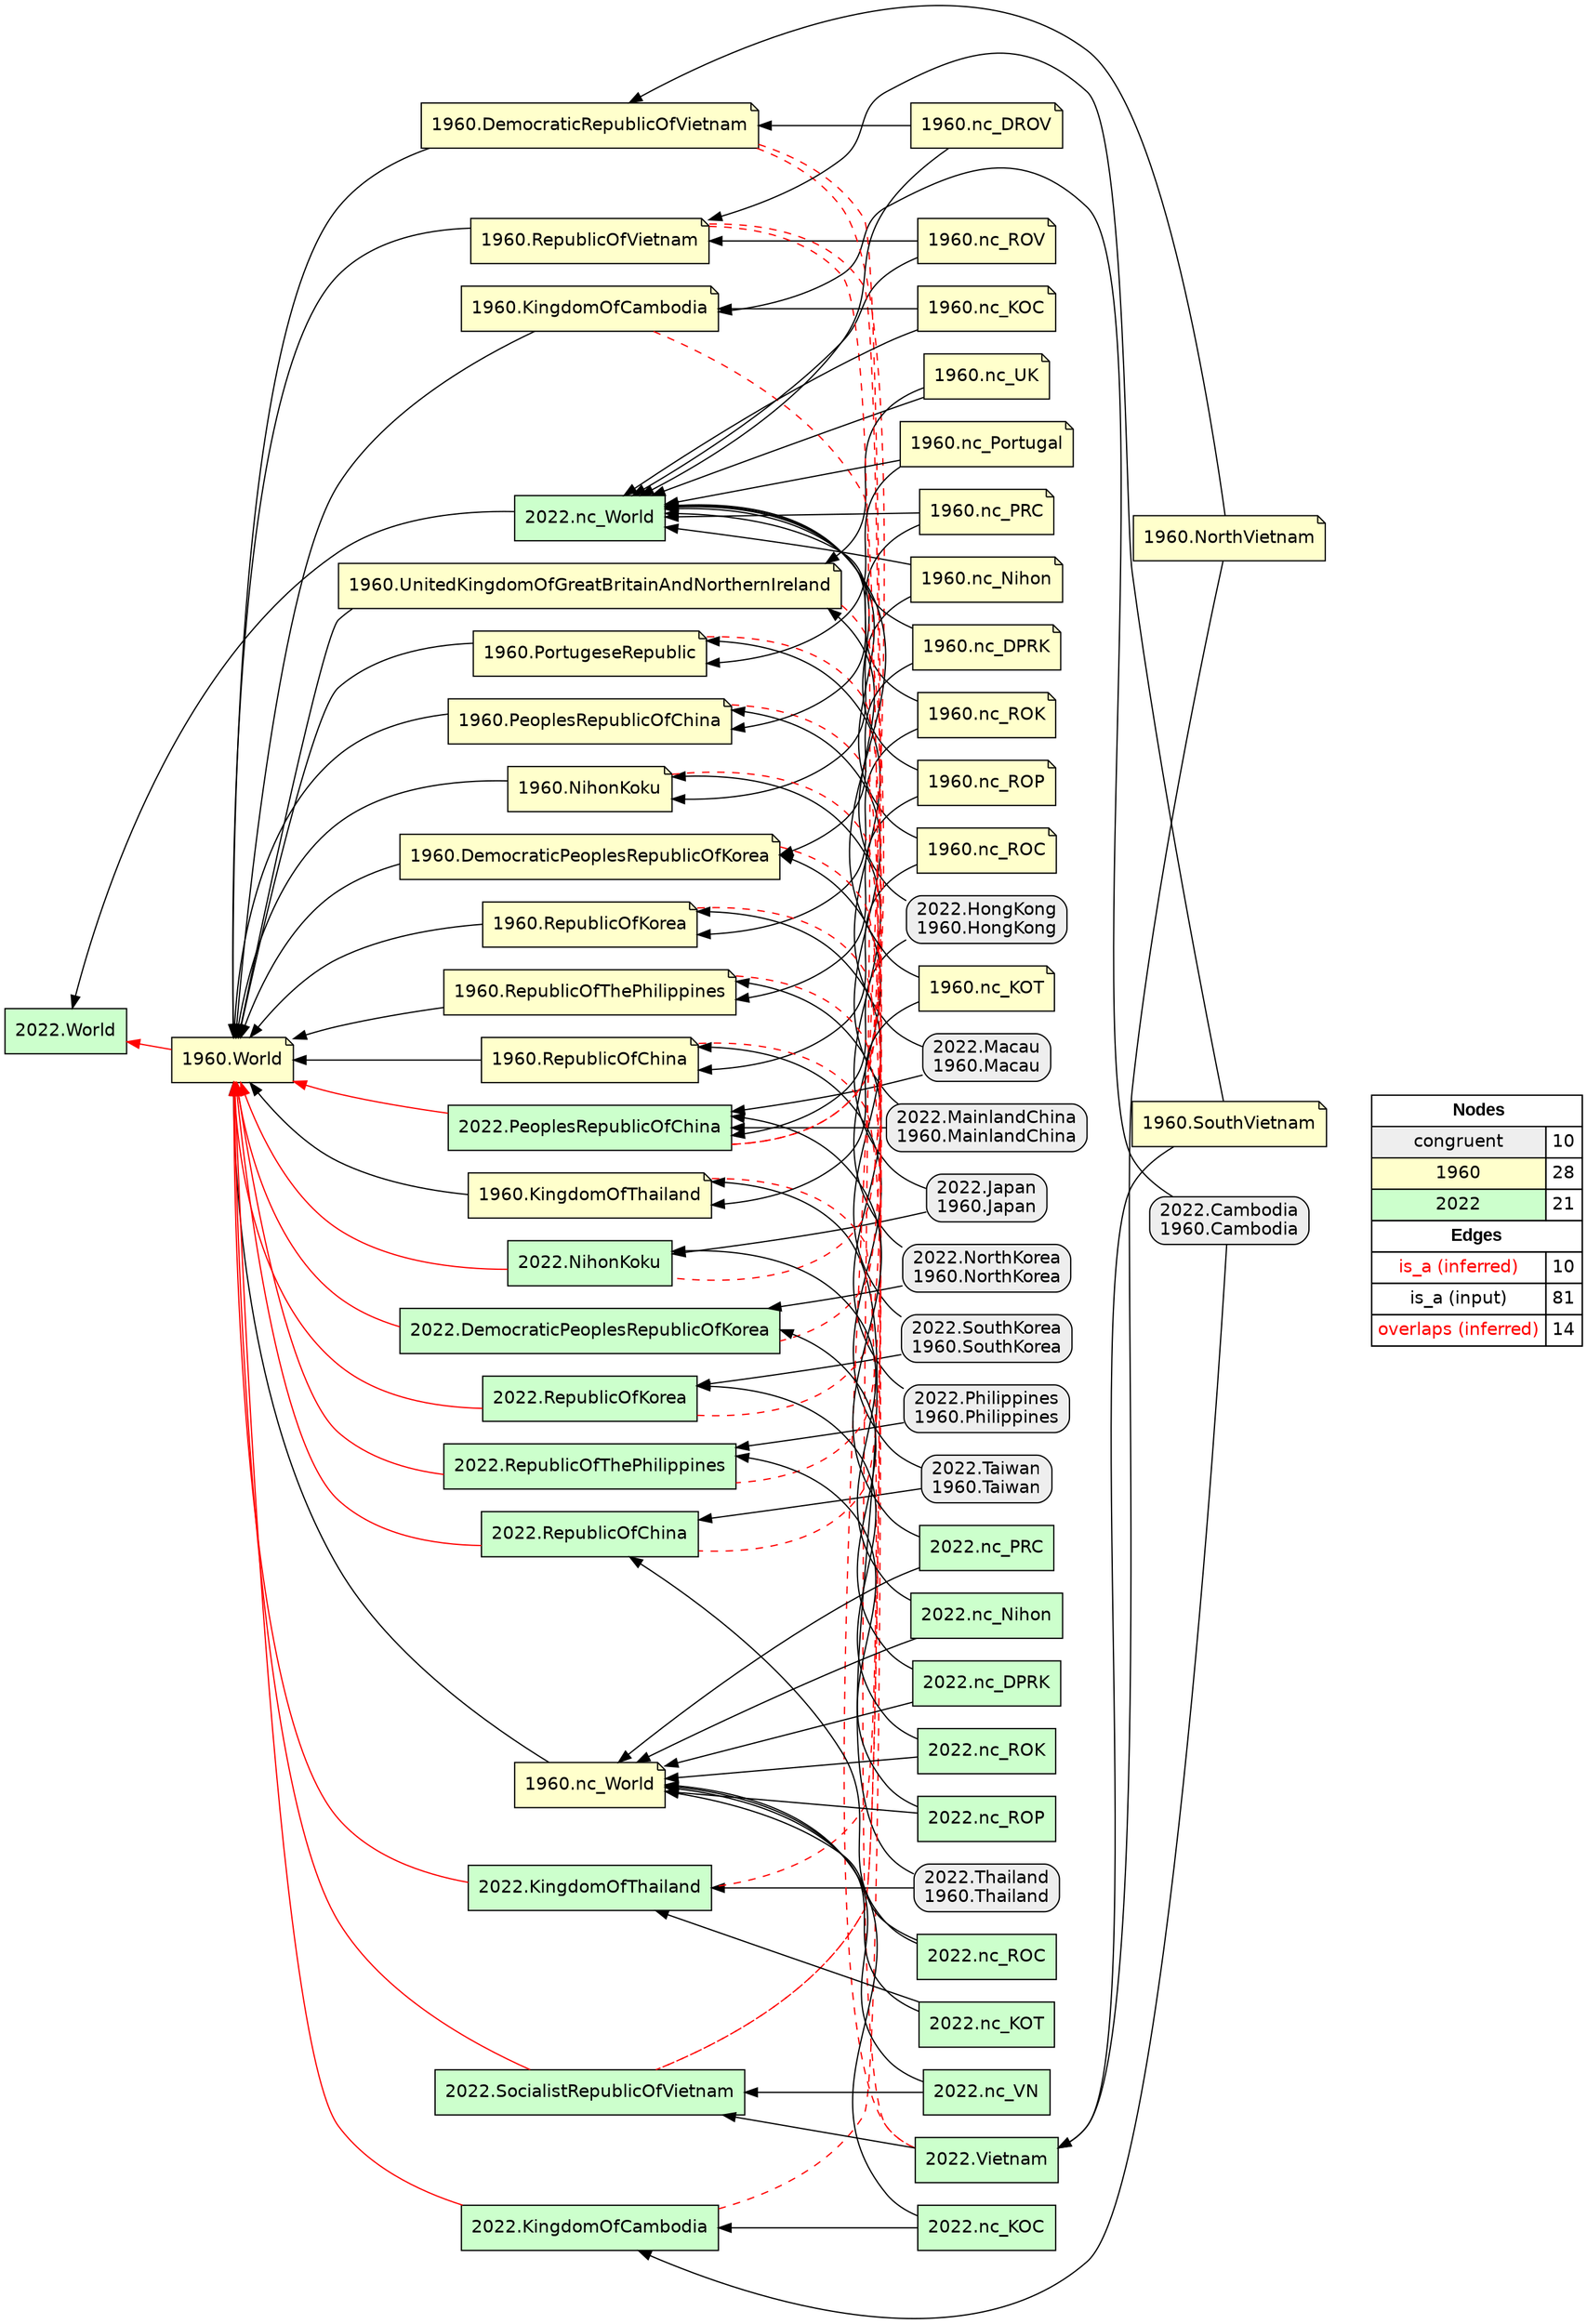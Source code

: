 digraph{
rankdir=RL
node[shape=box style="filled,rounded" fillcolor="#EEEEEE" fontname="helvetica"] 
"2022.Cambodia\n1960.Cambodia"
"2022.Japan\n1960.Japan"
"2022.HongKong\n1960.HongKong"
"2022.NorthKorea\n1960.NorthKorea"
"2022.Thailand\n1960.Thailand"
"2022.Taiwan\n1960.Taiwan"
"2022.SouthKorea\n1960.SouthKorea"
"2022.Philippines\n1960.Philippines"
"2022.Macau\n1960.Macau"
"2022.MainlandChina\n1960.MainlandChina"
node[shape=note style=filled fillcolor="#FFFFCC" fontname="helvetica"] 
"1960.nc_Nihon"
"1960.nc_ROK"
"1960.nc_ROC"
"1960.nc_ROP"
"1960.nc_ROV"
"1960.DemocraticRepublicOfVietnam"
"1960.PortugeseRepublic"
"1960.RepublicOfChina"
"1960.UnitedKingdomOfGreatBritainAndNorthernIreland"
"1960.nc_UK"
"1960.PeoplesRepublicOfChina"
"1960.KingdomOfThailand"
"1960.nc_DROV"
"1960.nc_PRC"
"1960.RepublicOfVietnam"
"1960.NihonKoku"
"1960.KingdomOfCambodia"
"1960.RepublicOfKorea"
"1960.RepublicOfThePhilippines"
"1960.nc_Portugal"
"1960.nc_World"
"1960.nc_DPRK"
"1960.DemocraticPeoplesRepublicOfKorea"
"1960.SouthVietnam"
"1960.nc_KOT"
"1960.nc_KOC"
"1960.World"
"1960.NorthVietnam"
node[shape=box style=filled fillcolor="#CCFFCC" fontname="helvetica"] 
"2022.nc_VN"
"2022.SocialistRepublicOfVietnam"
"2022.RepublicOfKorea"
"2022.DemocraticPeoplesRepublicOfKorea"
"2022.nc_World"
"2022.PeoplesRepublicOfChina"
"2022.RepublicOfChina"
"2022.RepublicOfThePhilippines"
"2022.nc_Nihon"
"2022.Vietnam"
"2022.nc_DPRK"
"2022.NihonKoku"
"2022.World"
"2022.KingdomOfThailand"
"2022.nc_PRC"
"2022.nc_ROK"
"2022.nc_KOC"
"2022.nc_ROC"
"2022.nc_KOT"
"2022.nc_ROP"
"2022.KingdomOfCambodia"
edge[arrowhead=normal style=solid color="#FF0000" constraint=true penwidth=1]
"2022.RepublicOfKorea" -> "1960.World"
"2022.NihonKoku" -> "1960.World"
"2022.RepublicOfChina" -> "1960.World"
"2022.DemocraticPeoplesRepublicOfKorea" -> "1960.World"
"2022.SocialistRepublicOfVietnam" -> "1960.World"
"2022.PeoplesRepublicOfChina" -> "1960.World"
"2022.KingdomOfThailand" -> "1960.World"
"2022.RepublicOfThePhilippines" -> "1960.World"
"1960.World" -> "2022.World"
"2022.KingdomOfCambodia" -> "1960.World"
edge[arrowhead=normal style=solid color="#000000" constraint=true penwidth=1]
"2022.nc_ROC" -> "2022.RepublicOfChina"
"2022.nc_DPRK" -> "2022.DemocraticPeoplesRepublicOfKorea"
"1960.nc_Nihon" -> "2022.nc_World"
"2022.nc_VN" -> "2022.SocialistRepublicOfVietnam"
"1960.nc_World" -> "1960.World"
"2022.Taiwan\n1960.Taiwan" -> "2022.RepublicOfChina"
"1960.nc_Portugal" -> "2022.nc_World"
"1960.PortugeseRepublic" -> "1960.World"
"2022.nc_ROK" -> "2022.RepublicOfKorea"
"2022.nc_KOT" -> "1960.nc_World"
"2022.Taiwan\n1960.Taiwan" -> "1960.RepublicOfChina"
"2022.nc_Nihon" -> "2022.NihonKoku"
"2022.Thailand\n1960.Thailand" -> "2022.KingdomOfThailand"
"1960.RepublicOfKorea" -> "1960.World"
"1960.nc_UK" -> "2022.nc_World"
"1960.UnitedKingdomOfGreatBritainAndNorthernIreland" -> "1960.World"
"1960.nc_ROV" -> "1960.RepublicOfVietnam"
"2022.nc_KOT" -> "2022.KingdomOfThailand"
"1960.nc_DPRK" -> "1960.DemocraticPeoplesRepublicOfKorea"
"2022.Philippines\n1960.Philippines" -> "1960.RepublicOfThePhilippines"
"1960.SouthVietnam" -> "2022.Vietnam"
"1960.DemocraticPeoplesRepublicOfKorea" -> "1960.World"
"1960.SouthVietnam" -> "1960.RepublicOfVietnam"
"1960.nc_ROP" -> "2022.nc_World"
"2022.nc_KOC" -> "1960.nc_World"
"1960.nc_KOC" -> "1960.KingdomOfCambodia"
"1960.nc_UK" -> "1960.UnitedKingdomOfGreatBritainAndNorthernIreland"
"1960.KingdomOfThailand" -> "1960.World"
"1960.NihonKoku" -> "1960.World"
"2022.MainlandChina\n1960.MainlandChina" -> "2022.PeoplesRepublicOfChina"
"1960.nc_Nihon" -> "1960.NihonKoku"
"1960.nc_ROP" -> "1960.RepublicOfThePhilippines"
"1960.nc_DROV" -> "2022.nc_World"
"1960.nc_ROK" -> "2022.nc_World"
"1960.nc_DROV" -> "1960.DemocraticRepublicOfVietnam"
"2022.nc_ROC" -> "1960.nc_World"
"1960.nc_PRC" -> "2022.nc_World"
"2022.Thailand\n1960.Thailand" -> "1960.KingdomOfThailand"
"2022.Japan\n1960.Japan" -> "1960.NihonKoku"
"1960.nc_KOC" -> "2022.nc_World"
"2022.Cambodia\n1960.Cambodia" -> "2022.KingdomOfCambodia"
"1960.nc_ROV" -> "2022.nc_World"
"2022.nc_ROP" -> "2022.RepublicOfThePhilippines"
"1960.KingdomOfCambodia" -> "1960.World"
"1960.RepublicOfChina" -> "1960.World"
"1960.RepublicOfThePhilippines" -> "1960.World"
"2022.nc_World" -> "2022.World"
"2022.nc_ROP" -> "1960.nc_World"
"1960.NorthVietnam" -> "2022.Vietnam"
"1960.nc_DPRK" -> "2022.nc_World"
"2022.Vietnam" -> "2022.SocialistRepublicOfVietnam"
"1960.nc_ROC" -> "1960.RepublicOfChina"
"1960.nc_ROK" -> "1960.RepublicOfKorea"
"2022.NorthKorea\n1960.NorthKorea" -> "2022.DemocraticPeoplesRepublicOfKorea"
"2022.nc_ROK" -> "1960.nc_World"
"2022.MainlandChina\n1960.MainlandChina" -> "1960.PeoplesRepublicOfChina"
"1960.NorthVietnam" -> "1960.DemocraticRepublicOfVietnam"
"1960.nc_KOT" -> "2022.nc_World"
"2022.HongKong\n1960.HongKong" -> "2022.PeoplesRepublicOfChina"
"1960.DemocraticRepublicOfVietnam" -> "1960.World"
"1960.nc_KOT" -> "1960.KingdomOfThailand"
"2022.nc_PRC" -> "1960.nc_World"
"2022.Cambodia\n1960.Cambodia" -> "1960.KingdomOfCambodia"
"1960.RepublicOfVietnam" -> "1960.World"
"2022.SouthKorea\n1960.SouthKorea" -> "1960.RepublicOfKorea"
"2022.Philippines\n1960.Philippines" -> "2022.RepublicOfThePhilippines"
"2022.Macau\n1960.Macau" -> "1960.PortugeseRepublic"
"1960.nc_Portugal" -> "1960.PortugeseRepublic"
"1960.nc_ROC" -> "2022.nc_World"
"2022.nc_VN" -> "1960.nc_World"
"1960.nc_PRC" -> "1960.PeoplesRepublicOfChina"
"2022.HongKong\n1960.HongKong" -> "1960.UnitedKingdomOfGreatBritainAndNorthernIreland"
"2022.nc_Nihon" -> "1960.nc_World"
"2022.SouthKorea\n1960.SouthKorea" -> "2022.RepublicOfKorea"
"2022.nc_KOC" -> "2022.KingdomOfCambodia"
"2022.NorthKorea\n1960.NorthKorea" -> "1960.DemocraticPeoplesRepublicOfKorea"
"1960.PeoplesRepublicOfChina" -> "1960.World"
"2022.Japan\n1960.Japan" -> "2022.NihonKoku"
"2022.Macau\n1960.Macau" -> "2022.PeoplesRepublicOfChina"
"2022.nc_DPRK" -> "1960.nc_World"
"2022.nc_PRC" -> "2022.PeoplesRepublicOfChina"
edge[arrowhead=normal style=dotted color="#000000" constraint=true penwidth=1]
edge[arrowhead=none style=dashed color="#FF0000" constraint=false penwidth=1]
"1960.PeoplesRepublicOfChina" -> "2022.PeoplesRepublicOfChina"
"1960.PortugeseRepublic" -> "2022.PeoplesRepublicOfChina"
"1960.RepublicOfVietnam" -> "2022.SocialistRepublicOfVietnam"
"1960.KingdomOfThailand" -> "2022.KingdomOfThailand"
"1960.KingdomOfCambodia" -> "2022.KingdomOfCambodia"
"1960.DemocraticRepublicOfVietnam" -> "2022.SocialistRepublicOfVietnam"
"1960.RepublicOfKorea" -> "2022.RepublicOfKorea"
"1960.RepublicOfChina" -> "2022.RepublicOfChina"
"1960.DemocraticRepublicOfVietnam" -> "2022.Vietnam"
"1960.NihonKoku" -> "2022.NihonKoku"
"1960.RepublicOfThePhilippines" -> "2022.RepublicOfThePhilippines"
"1960.UnitedKingdomOfGreatBritainAndNorthernIreland" -> "2022.PeoplesRepublicOfChina"
"1960.RepublicOfVietnam" -> "2022.Vietnam"
"1960.DemocraticPeoplesRepublicOfKorea" -> "2022.DemocraticPeoplesRepublicOfKorea"
node[shape=box] 
{rank=source Legend [fillcolor= white margin=0 label=< 
 <TABLE BORDER="0" CELLBORDER="1" CELLSPACING="0" CELLPADDING="4"> 
<TR> <TD COLSPAN="2"><font face="Arial Black"> Nodes</font></TD> </TR> 
<TR> 
 <TD bgcolor="#EEEEEE" fontname="helvetica">congruent</TD> 
 <TD>10</TD> 
 </TR> 
<TR> 
 <TD bgcolor="#FFFFCC" fontname="helvetica">1960</TD> 
 <TD>28</TD> 
 </TR> 
<TR> 
 <TD bgcolor="#CCFFCC" fontname="helvetica">2022</TD> 
 <TD>21</TD> 
 </TR> 
<TR> <TD COLSPAN="2"><font face = "Arial Black"> Edges </font></TD> </TR> 
<TR> 
 <TD><font color ="#FF0000">is_a (inferred)</font></TD><TD>10</TD>
</TR>
<TR> 
 <TD><font color ="#000000">is_a (input)</font></TD><TD>81</TD>
</TR>
<TR> 
 <TD><font color ="#FF0000">overlaps (inferred)</font></TD><TD>14</TD>
</TR>
</TABLE> 
 >] } 
}